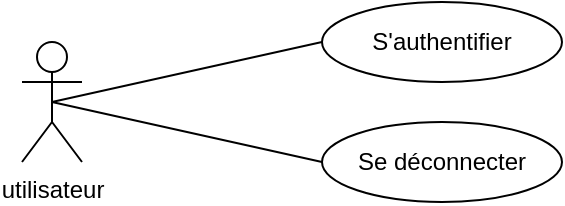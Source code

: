 <mxfile>
    <diagram id="Wyj-NK7crb7vDm2bKEOj" name="Page-1">
        <mxGraphModel dx="461" dy="398" grid="1" gridSize="10" guides="1" tooltips="1" connect="1" arrows="1" fold="1" page="1" pageScale="1" pageWidth="850" pageHeight="1100" math="0" shadow="0">
            <root>
                <mxCell id="0"/>
                <mxCell id="1" parent="0"/>
                <mxCell id="3" value="utilisateur" style="shape=umlActor;verticalLabelPosition=bottom;verticalAlign=top;html=1;outlineConnect=0;" parent="1" vertex="1">
                    <mxGeometry x="40" y="230" width="30" height="60" as="geometry"/>
                </mxCell>
                <mxCell id="9" value="" style="endArrow=none;html=1;exitX=0.5;exitY=0.5;exitDx=0;exitDy=0;exitPerimeter=0;" parent="1" source="3" edge="1">
                    <mxGeometry width="50" height="50" relative="1" as="geometry">
                        <mxPoint x="340" y="250" as="sourcePoint"/>
                        <mxPoint x="190" y="230" as="targetPoint"/>
                    </mxGeometry>
                </mxCell>
                <mxCell id="10" value="" style="endArrow=none;html=1;exitX=0.5;exitY=0.5;exitDx=0;exitDy=0;exitPerimeter=0;entryX=0;entryY=0.5;entryDx=0;entryDy=0;" parent="1" source="3" target="5" edge="1">
                    <mxGeometry width="50" height="50" relative="1" as="geometry">
                        <mxPoint x="65" y="260" as="sourcePoint"/>
                        <mxPoint x="200" y="240" as="targetPoint"/>
                    </mxGeometry>
                </mxCell>
                <mxCell id="12" value="" style="group" parent="1" vertex="1" connectable="0">
                    <mxGeometry x="190" y="210" width="120" height="100" as="geometry"/>
                </mxCell>
                <mxCell id="4" value="S'authentifier" style="ellipse;whiteSpace=wrap;html=1;" parent="12" vertex="1">
                    <mxGeometry width="120" height="40" as="geometry"/>
                </mxCell>
                <mxCell id="5" value="Se déconnecter" style="ellipse;whiteSpace=wrap;html=1;" parent="12" vertex="1">
                    <mxGeometry y="60" width="120" height="40" as="geometry"/>
                </mxCell>
            </root>
        </mxGraphModel>
    </diagram>
</mxfile>